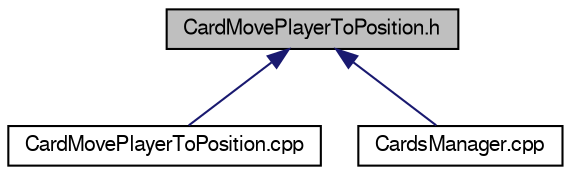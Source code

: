 digraph G
{
  edge [fontname="FreeSans",fontsize="10",labelfontname="FreeSans",labelfontsize="10"];
  node [fontname="FreeSans",fontsize="10",shape=record];
  Node1 [label="CardMovePlayerToPosition.h",height=0.2,width=0.4,color="black", fillcolor="grey75", style="filled" fontcolor="black"];
  Node1 -> Node2 [dir="back",color="midnightblue",fontsize="10",style="solid",fontname="FreeSans"];
  Node2 [label="CardMovePlayerToPosition.cpp",height=0.2,width=0.4,color="black", fillcolor="white", style="filled",URL="$_card_move_player_to_position_8cpp.html"];
  Node1 -> Node3 [dir="back",color="midnightblue",fontsize="10",style="solid",fontname="FreeSans"];
  Node3 [label="CardsManager.cpp",height=0.2,width=0.4,color="black", fillcolor="white", style="filled",URL="$_cards_manager_8cpp.html"];
}

